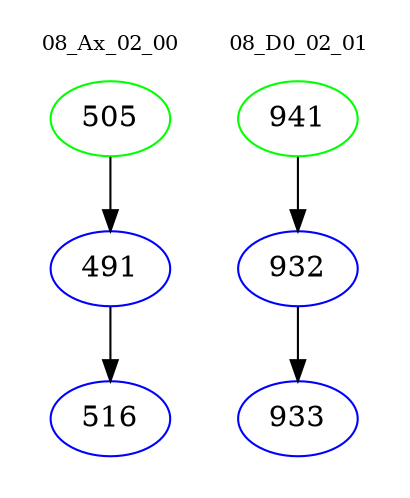 digraph{
subgraph cluster_0 {
color = white
label = "08_Ax_02_00";
fontsize=10;
T0_505 [label="505", color="green"]
T0_505 -> T0_491 [color="black"]
T0_491 [label="491", color="blue"]
T0_491 -> T0_516 [color="black"]
T0_516 [label="516", color="blue"]
}
subgraph cluster_1 {
color = white
label = "08_D0_02_01";
fontsize=10;
T1_941 [label="941", color="green"]
T1_941 -> T1_932 [color="black"]
T1_932 [label="932", color="blue"]
T1_932 -> T1_933 [color="black"]
T1_933 [label="933", color="blue"]
}
}
